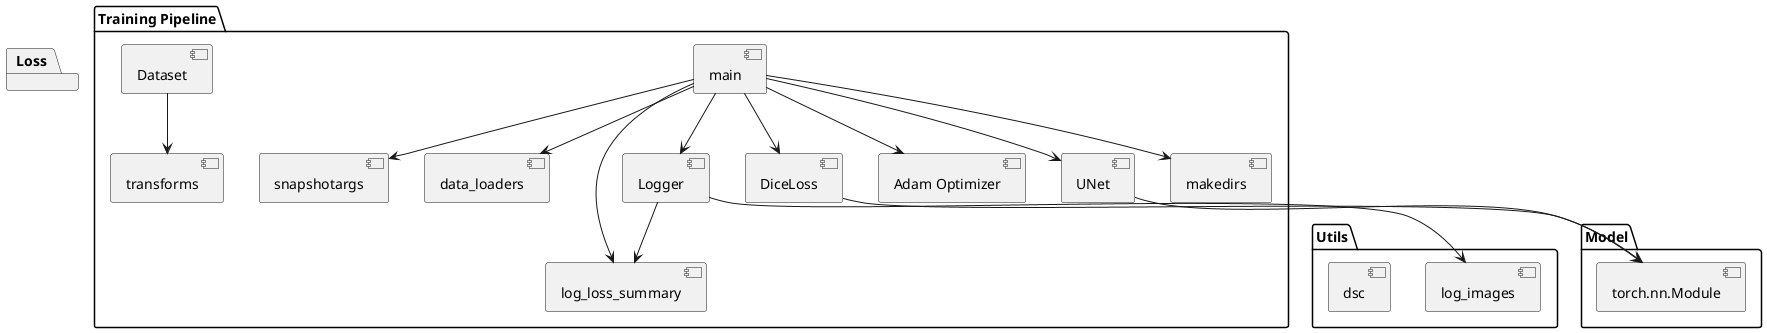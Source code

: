@startuml
package "Training Pipeline" {
    [main] --> [makedirs]
    [main] --> [snapshotargs]
    [main] --> [data_loaders]
    [Dataset] --> [transforms]
    [main] --> [Logger]
    [main] --> [UNet]
    [main] --> [DiceLoss]
    [main] --> [Adam Optimizer]
    [main] --> [log_loss_summary]
}

package "Model" {
    [UNet] --> [torch.nn.Module]
}

package "Loss" {
    [DiceLoss] --> [torch.nn.Module]
}

package "Utils" {
    [log_images]
    [dsc]
}

[Logger] --> [log_loss_summary]
[Logger] --> [log_images]

@enduml
